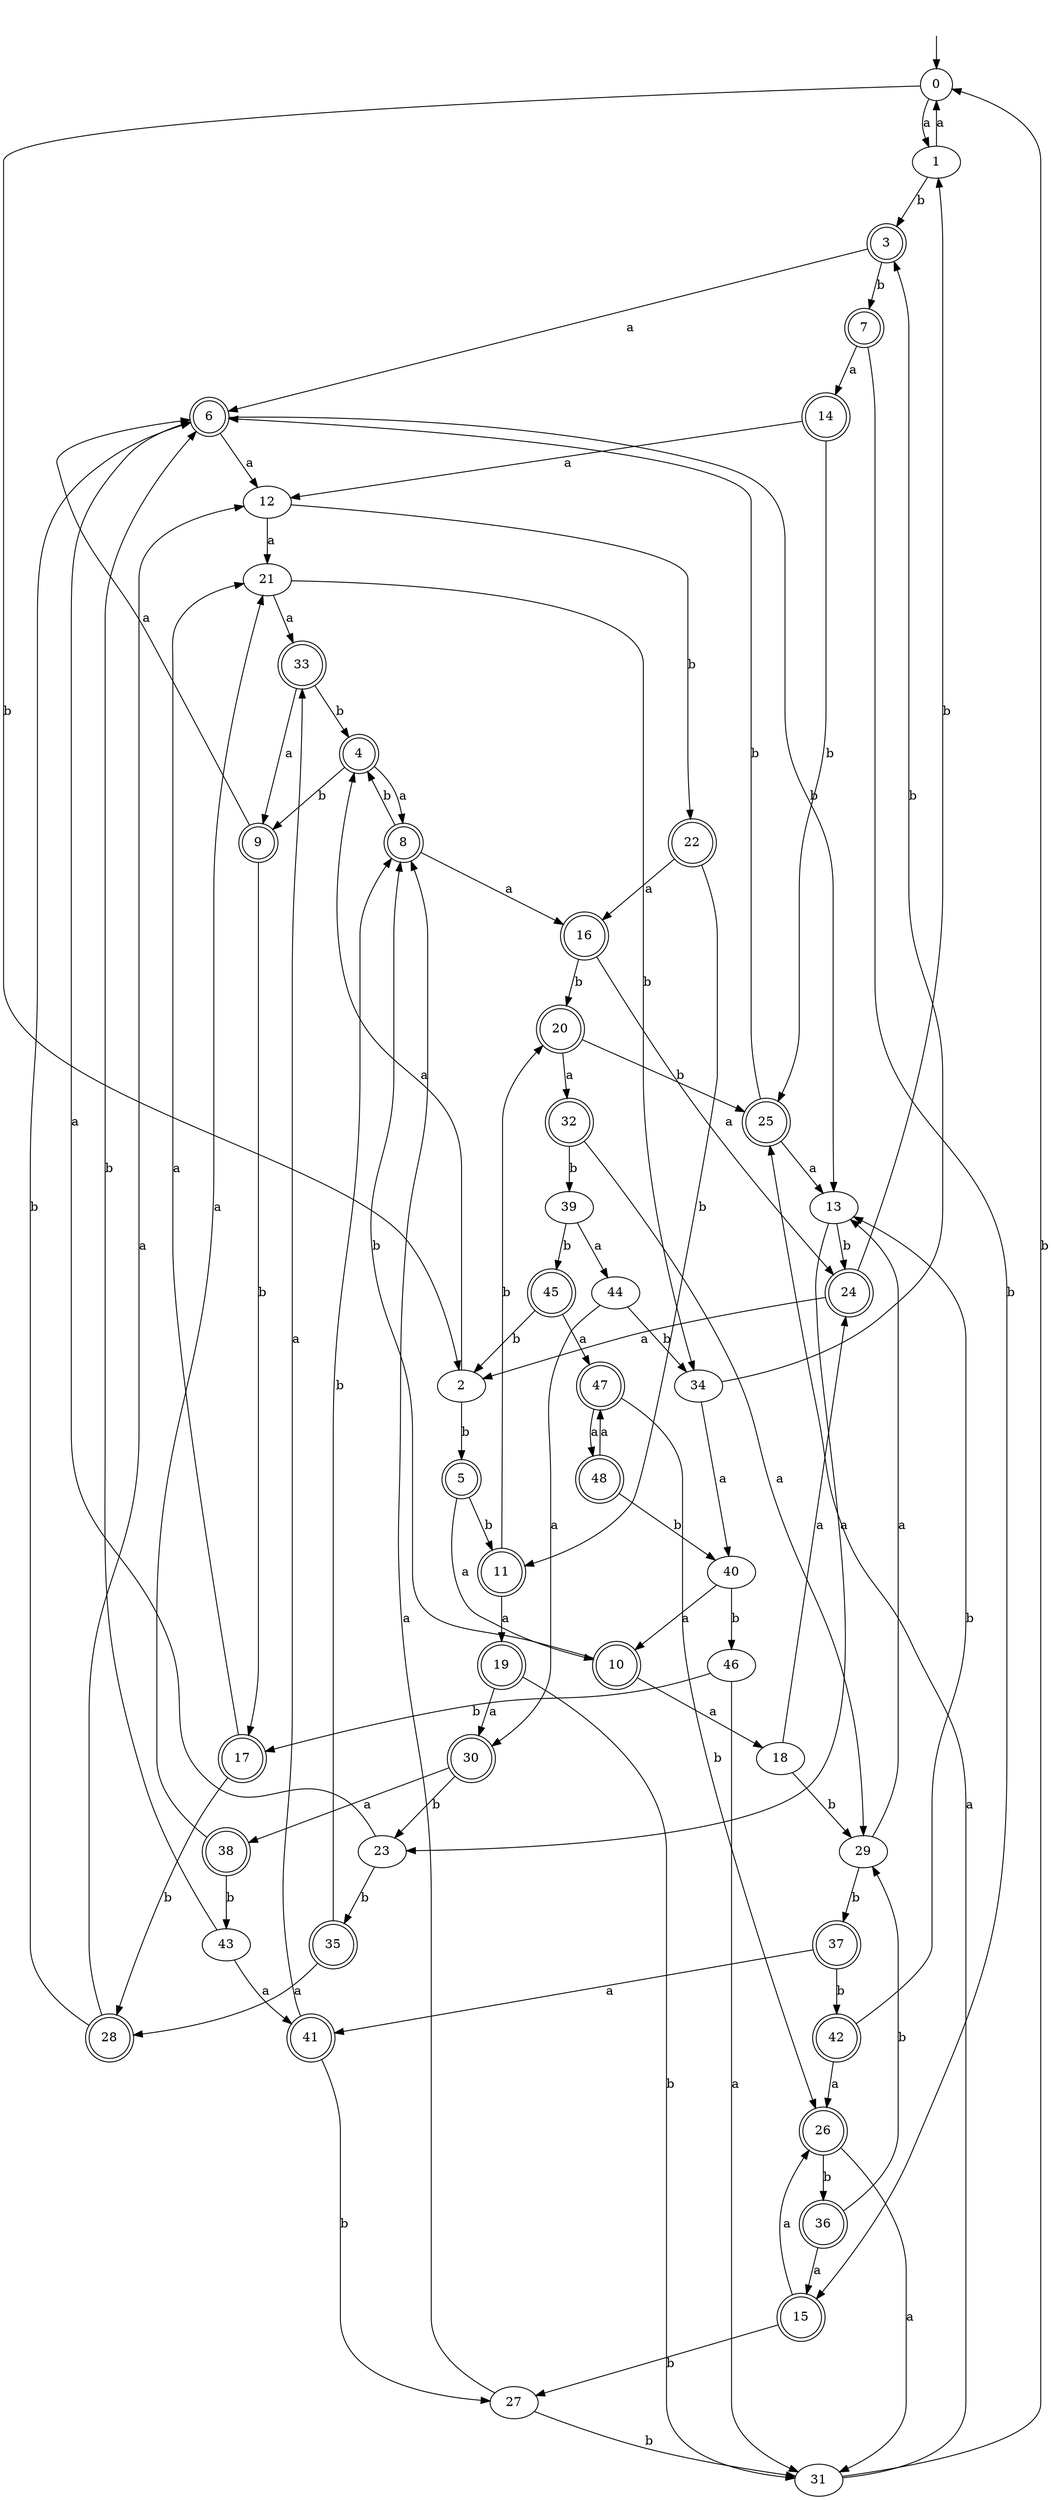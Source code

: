 digraph RandomDFA {
  __start0 [label="", shape=none];
  __start0 -> 0 [label=""];
  0 [shape=circle]
  0 -> 1 [label="a"]
  0 -> 2 [label="b"]
  1
  1 -> 0 [label="a"]
  1 -> 3 [label="b"]
  2
  2 -> 4 [label="a"]
  2 -> 5 [label="b"]
  3 [shape=doublecircle]
  3 -> 6 [label="a"]
  3 -> 7 [label="b"]
  4 [shape=doublecircle]
  4 -> 8 [label="a"]
  4 -> 9 [label="b"]
  5 [shape=doublecircle]
  5 -> 10 [label="a"]
  5 -> 11 [label="b"]
  6 [shape=doublecircle]
  6 -> 12 [label="a"]
  6 -> 13 [label="b"]
  7 [shape=doublecircle]
  7 -> 14 [label="a"]
  7 -> 15 [label="b"]
  8 [shape=doublecircle]
  8 -> 16 [label="a"]
  8 -> 4 [label="b"]
  9 [shape=doublecircle]
  9 -> 6 [label="a"]
  9 -> 17 [label="b"]
  10 [shape=doublecircle]
  10 -> 18 [label="a"]
  10 -> 8 [label="b"]
  11 [shape=doublecircle]
  11 -> 19 [label="a"]
  11 -> 20 [label="b"]
  12
  12 -> 21 [label="a"]
  12 -> 22 [label="b"]
  13
  13 -> 23 [label="a"]
  13 -> 24 [label="b"]
  14 [shape=doublecircle]
  14 -> 12 [label="a"]
  14 -> 25 [label="b"]
  15 [shape=doublecircle]
  15 -> 26 [label="a"]
  15 -> 27 [label="b"]
  16 [shape=doublecircle]
  16 -> 24 [label="a"]
  16 -> 20 [label="b"]
  17 [shape=doublecircle]
  17 -> 21 [label="a"]
  17 -> 28 [label="b"]
  18
  18 -> 24 [label="a"]
  18 -> 29 [label="b"]
  19 [shape=doublecircle]
  19 -> 30 [label="a"]
  19 -> 31 [label="b"]
  20 [shape=doublecircle]
  20 -> 32 [label="a"]
  20 -> 25 [label="b"]
  21
  21 -> 33 [label="a"]
  21 -> 34 [label="b"]
  22 [shape=doublecircle]
  22 -> 16 [label="a"]
  22 -> 11 [label="b"]
  23
  23 -> 6 [label="a"]
  23 -> 35 [label="b"]
  24 [shape=doublecircle]
  24 -> 2 [label="a"]
  24 -> 1 [label="b"]
  25 [shape=doublecircle]
  25 -> 13 [label="a"]
  25 -> 6 [label="b"]
  26 [shape=doublecircle]
  26 -> 31 [label="a"]
  26 -> 36 [label="b"]
  27
  27 -> 8 [label="a"]
  27 -> 31 [label="b"]
  28 [shape=doublecircle]
  28 -> 12 [label="a"]
  28 -> 6 [label="b"]
  29
  29 -> 13 [label="a"]
  29 -> 37 [label="b"]
  30 [shape=doublecircle]
  30 -> 38 [label="a"]
  30 -> 23 [label="b"]
  31
  31 -> 25 [label="a"]
  31 -> 0 [label="b"]
  32 [shape=doublecircle]
  32 -> 29 [label="a"]
  32 -> 39 [label="b"]
  33 [shape=doublecircle]
  33 -> 9 [label="a"]
  33 -> 4 [label="b"]
  34
  34 -> 40 [label="a"]
  34 -> 3 [label="b"]
  35 [shape=doublecircle]
  35 -> 28 [label="a"]
  35 -> 8 [label="b"]
  36 [shape=doublecircle]
  36 -> 15 [label="a"]
  36 -> 29 [label="b"]
  37 [shape=doublecircle]
  37 -> 41 [label="a"]
  37 -> 42 [label="b"]
  38 [shape=doublecircle]
  38 -> 21 [label="a"]
  38 -> 43 [label="b"]
  39
  39 -> 44 [label="a"]
  39 -> 45 [label="b"]
  40
  40 -> 10 [label="a"]
  40 -> 46 [label="b"]
  41 [shape=doublecircle]
  41 -> 33 [label="a"]
  41 -> 27 [label="b"]
  42 [shape=doublecircle]
  42 -> 26 [label="a"]
  42 -> 13 [label="b"]
  43
  43 -> 41 [label="a"]
  43 -> 6 [label="b"]
  44
  44 -> 30 [label="a"]
  44 -> 34 [label="b"]
  45 [shape=doublecircle]
  45 -> 47 [label="a"]
  45 -> 2 [label="b"]
  46
  46 -> 31 [label="a"]
  46 -> 17 [label="b"]
  47 [shape=doublecircle]
  47 -> 48 [label="a"]
  47 -> 26 [label="b"]
  48 [shape=doublecircle]
  48 -> 47 [label="a"]
  48 -> 40 [label="b"]
}
